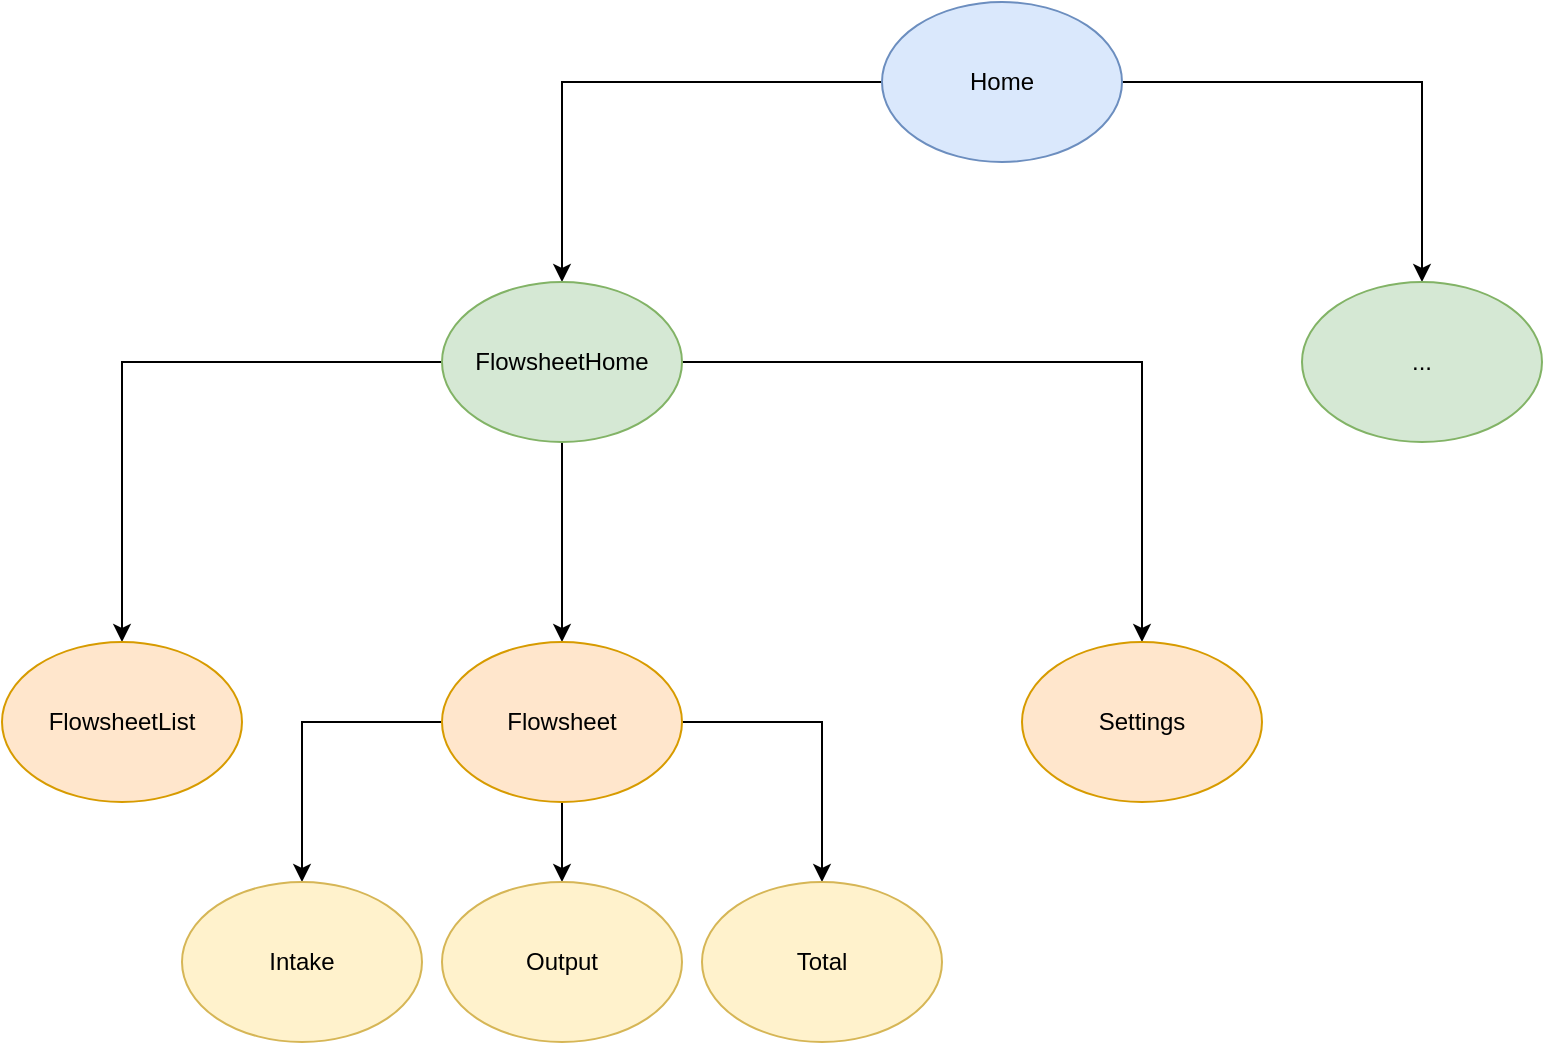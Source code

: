 <mxfile version="21.0.10" type="device"><diagram name="Page-1" id="l4v3eFBZ_CitwoSkWWqK"><mxGraphModel dx="1839" dy="531" grid="1" gridSize="10" guides="1" tooltips="1" connect="1" arrows="1" fold="1" page="1" pageScale="1" pageWidth="850" pageHeight="1100" math="0" shadow="0"><root><mxCell id="0"/><mxCell id="1" parent="0"/><mxCell id="JsY9lM6ZkW45Ugc7UKhy-3" value="" style="edgeStyle=orthogonalEdgeStyle;rounded=0;orthogonalLoop=1;jettySize=auto;html=1;" edge="1" parent="1" source="JsY9lM6ZkW45Ugc7UKhy-1" target="JsY9lM6ZkW45Ugc7UKhy-2"><mxGeometry relative="1" as="geometry"/></mxCell><mxCell id="JsY9lM6ZkW45Ugc7UKhy-5" value="" style="edgeStyle=orthogonalEdgeStyle;rounded=0;orthogonalLoop=1;jettySize=auto;html=1;" edge="1" parent="1" source="JsY9lM6ZkW45Ugc7UKhy-1" target="JsY9lM6ZkW45Ugc7UKhy-4"><mxGeometry relative="1" as="geometry"/></mxCell><mxCell id="JsY9lM6ZkW45Ugc7UKhy-1" value="Home" style="ellipse;whiteSpace=wrap;html=1;fillColor=#dae8fc;strokeColor=#6c8ebf;" vertex="1" parent="1"><mxGeometry x="350" y="40" width="120" height="80" as="geometry"/></mxCell><mxCell id="JsY9lM6ZkW45Ugc7UKhy-7" value="" style="edgeStyle=orthogonalEdgeStyle;rounded=0;orthogonalLoop=1;jettySize=auto;html=1;" edge="1" parent="1" source="JsY9lM6ZkW45Ugc7UKhy-2" target="JsY9lM6ZkW45Ugc7UKhy-6"><mxGeometry relative="1" as="geometry"/></mxCell><mxCell id="JsY9lM6ZkW45Ugc7UKhy-9" value="" style="edgeStyle=orthogonalEdgeStyle;rounded=0;orthogonalLoop=1;jettySize=auto;html=1;" edge="1" parent="1" source="JsY9lM6ZkW45Ugc7UKhy-2" target="JsY9lM6ZkW45Ugc7UKhy-8"><mxGeometry relative="1" as="geometry"/></mxCell><mxCell id="JsY9lM6ZkW45Ugc7UKhy-17" value="" style="edgeStyle=orthogonalEdgeStyle;rounded=0;orthogonalLoop=1;jettySize=auto;html=1;" edge="1" parent="1" source="JsY9lM6ZkW45Ugc7UKhy-2" target="JsY9lM6ZkW45Ugc7UKhy-16"><mxGeometry relative="1" as="geometry"/></mxCell><mxCell id="JsY9lM6ZkW45Ugc7UKhy-2" value="FlowsheetHome" style="ellipse;whiteSpace=wrap;html=1;fillColor=#d5e8d4;strokeColor=#82b366;" vertex="1" parent="1"><mxGeometry x="130" y="180" width="120" height="80" as="geometry"/></mxCell><mxCell id="JsY9lM6ZkW45Ugc7UKhy-4" value="..." style="ellipse;whiteSpace=wrap;html=1;fillColor=#d5e8d4;strokeColor=#82b366;" vertex="1" parent="1"><mxGeometry x="560" y="180" width="120" height="80" as="geometry"/></mxCell><mxCell id="JsY9lM6ZkW45Ugc7UKhy-6" value="FlowsheetList" style="ellipse;whiteSpace=wrap;html=1;fillColor=#ffe6cc;strokeColor=#d79b00;" vertex="1" parent="1"><mxGeometry x="-90" y="360" width="120" height="80" as="geometry"/></mxCell><mxCell id="JsY9lM6ZkW45Ugc7UKhy-11" value="" style="edgeStyle=orthogonalEdgeStyle;rounded=0;orthogonalLoop=1;jettySize=auto;html=1;" edge="1" parent="1" source="JsY9lM6ZkW45Ugc7UKhy-8" target="JsY9lM6ZkW45Ugc7UKhy-10"><mxGeometry relative="1" as="geometry"/></mxCell><mxCell id="JsY9lM6ZkW45Ugc7UKhy-13" value="" style="edgeStyle=orthogonalEdgeStyle;rounded=0;orthogonalLoop=1;jettySize=auto;html=1;" edge="1" parent="1" source="JsY9lM6ZkW45Ugc7UKhy-8" target="JsY9lM6ZkW45Ugc7UKhy-12"><mxGeometry relative="1" as="geometry"/></mxCell><mxCell id="JsY9lM6ZkW45Ugc7UKhy-15" value="" style="edgeStyle=orthogonalEdgeStyle;rounded=0;orthogonalLoop=1;jettySize=auto;html=1;" edge="1" parent="1" source="JsY9lM6ZkW45Ugc7UKhy-8" target="JsY9lM6ZkW45Ugc7UKhy-14"><mxGeometry relative="1" as="geometry"/></mxCell><mxCell id="JsY9lM6ZkW45Ugc7UKhy-8" value="&lt;font style=&quot;&quot;&gt;&lt;font style=&quot;font-size: 12px;&quot;&gt;Flowsheet&lt;/font&gt;&lt;br&gt;&lt;/font&gt;" style="ellipse;whiteSpace=wrap;html=1;fillColor=#ffe6cc;strokeColor=#d79b00;" vertex="1" parent="1"><mxGeometry x="130" y="360" width="120" height="80" as="geometry"/></mxCell><mxCell id="JsY9lM6ZkW45Ugc7UKhy-10" value="Intake" style="ellipse;whiteSpace=wrap;html=1;fillColor=#fff2cc;strokeColor=#d6b656;" vertex="1" parent="1"><mxGeometry y="480" width="120" height="80" as="geometry"/></mxCell><mxCell id="JsY9lM6ZkW45Ugc7UKhy-12" value="Output" style="ellipse;whiteSpace=wrap;html=1;fillColor=#fff2cc;strokeColor=#d6b656;" vertex="1" parent="1"><mxGeometry x="130" y="480" width="120" height="80" as="geometry"/></mxCell><mxCell id="JsY9lM6ZkW45Ugc7UKhy-14" value="Total" style="ellipse;whiteSpace=wrap;html=1;fillColor=#fff2cc;strokeColor=#d6b656;" vertex="1" parent="1"><mxGeometry x="260" y="480" width="120" height="80" as="geometry"/></mxCell><mxCell id="JsY9lM6ZkW45Ugc7UKhy-16" value="Settings" style="ellipse;whiteSpace=wrap;html=1;fillColor=#ffe6cc;strokeColor=#d79b00;" vertex="1" parent="1"><mxGeometry x="420" y="360" width="120" height="80" as="geometry"/></mxCell></root></mxGraphModel></diagram></mxfile>